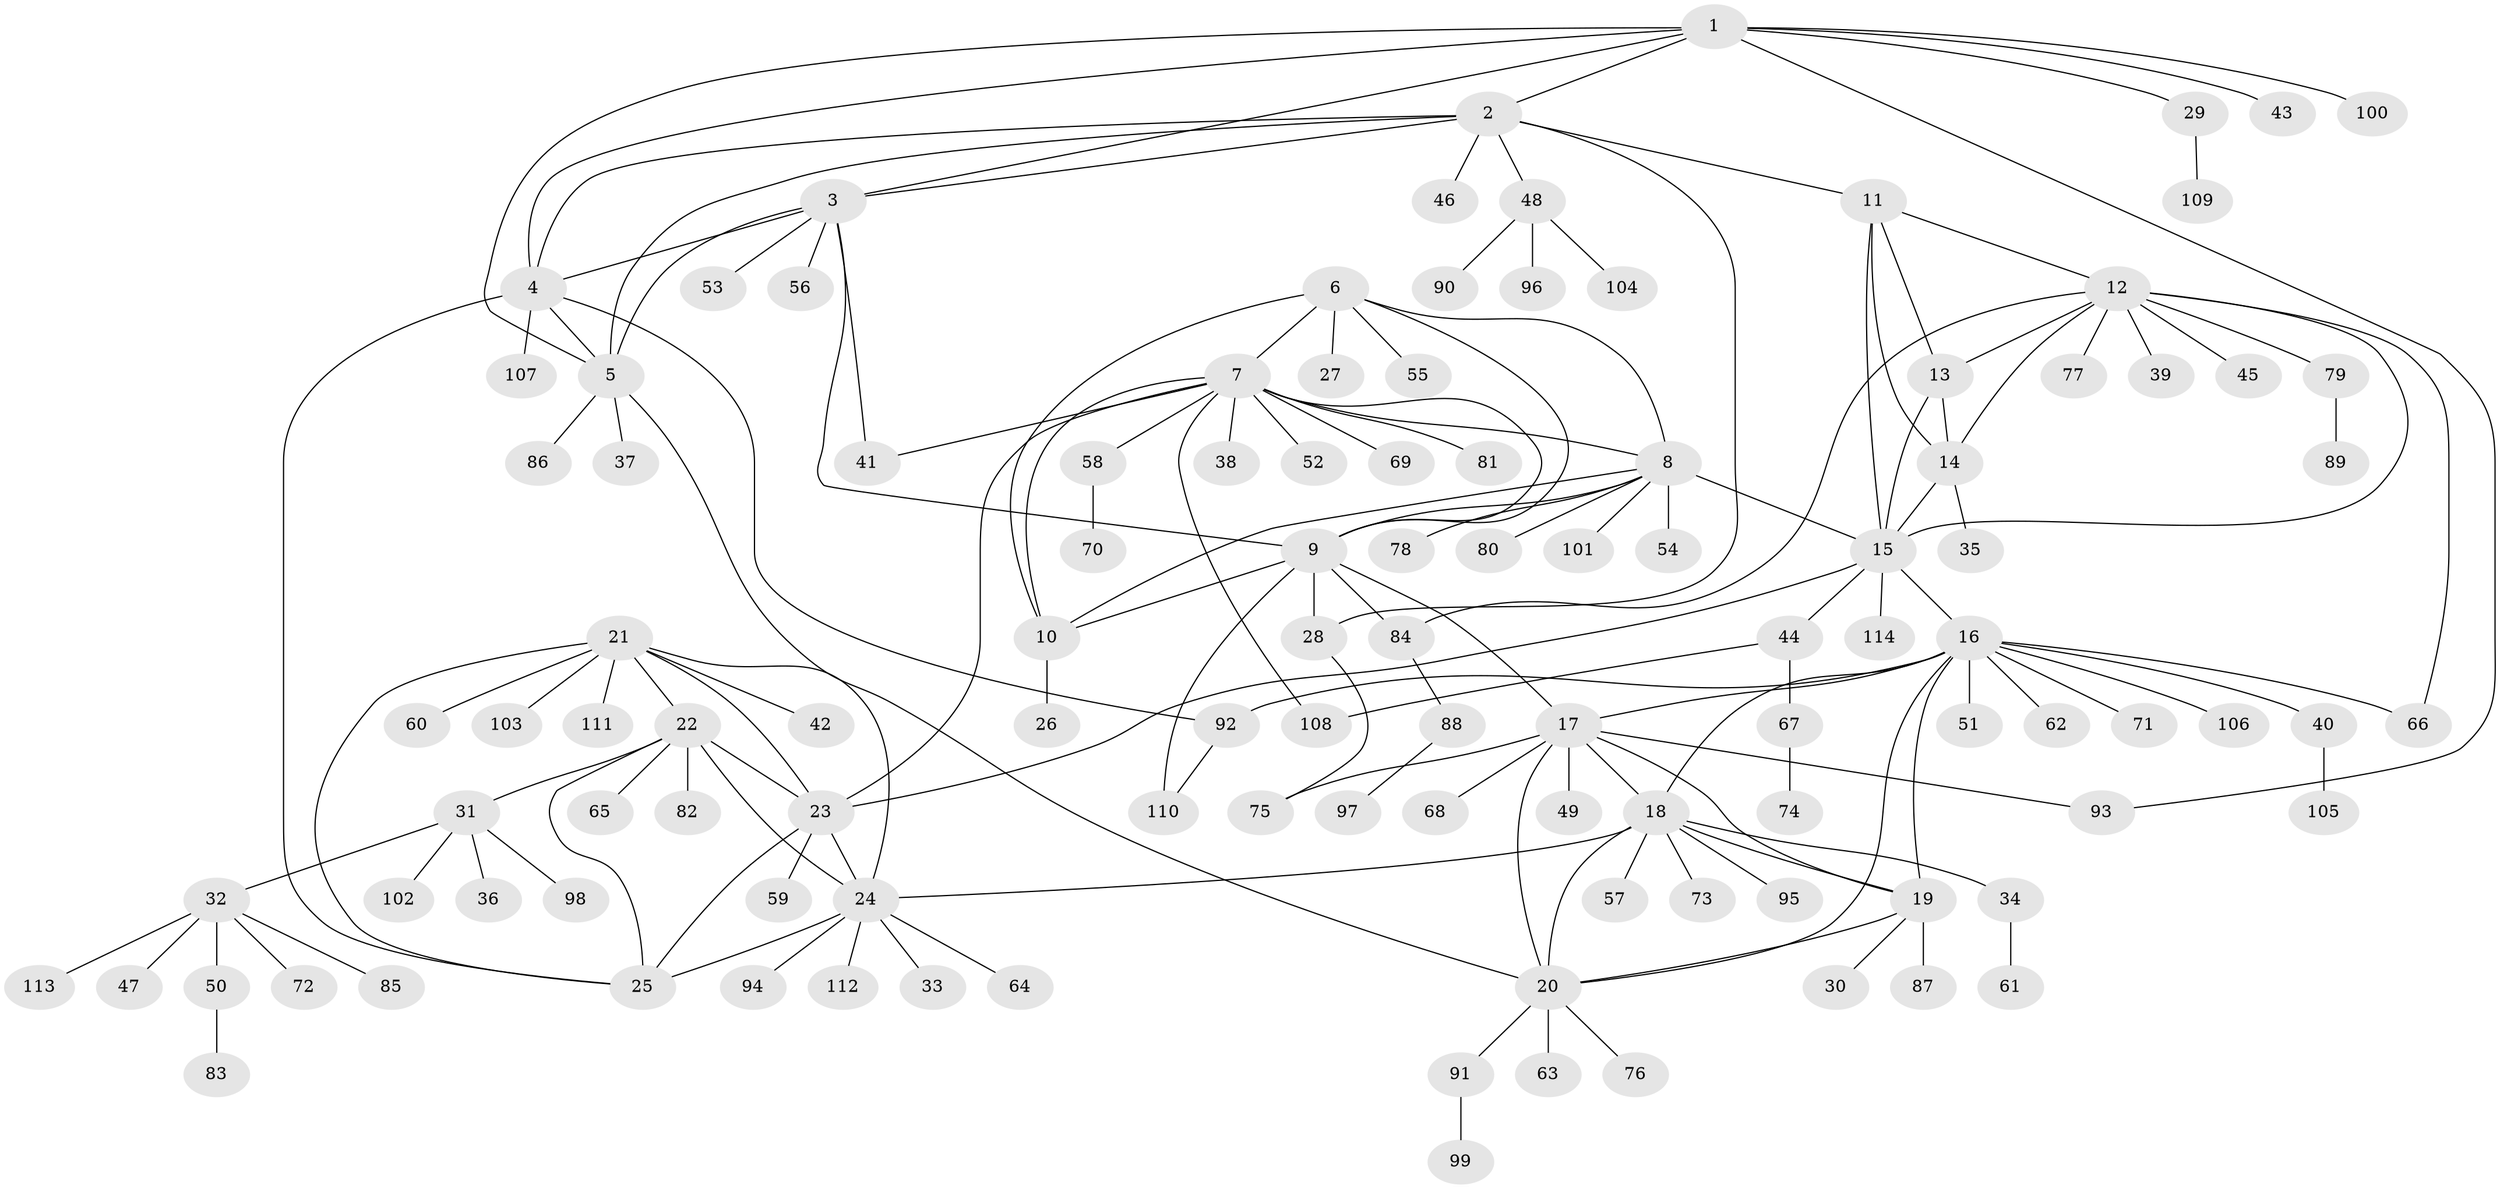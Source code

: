 // coarse degree distribution, {4: 0.029411764705882353, 2: 0.029411764705882353, 1: 0.7058823529411765, 11: 0.029411764705882353, 5: 0.11764705882352941, 6: 0.029411764705882353, 7: 0.029411764705882353, 8: 0.029411764705882353}
// Generated by graph-tools (version 1.1) at 2025/58/03/04/25 21:58:53]
// undirected, 114 vertices, 158 edges
graph export_dot {
graph [start="1"]
  node [color=gray90,style=filled];
  1;
  2;
  3;
  4;
  5;
  6;
  7;
  8;
  9;
  10;
  11;
  12;
  13;
  14;
  15;
  16;
  17;
  18;
  19;
  20;
  21;
  22;
  23;
  24;
  25;
  26;
  27;
  28;
  29;
  30;
  31;
  32;
  33;
  34;
  35;
  36;
  37;
  38;
  39;
  40;
  41;
  42;
  43;
  44;
  45;
  46;
  47;
  48;
  49;
  50;
  51;
  52;
  53;
  54;
  55;
  56;
  57;
  58;
  59;
  60;
  61;
  62;
  63;
  64;
  65;
  66;
  67;
  68;
  69;
  70;
  71;
  72;
  73;
  74;
  75;
  76;
  77;
  78;
  79;
  80;
  81;
  82;
  83;
  84;
  85;
  86;
  87;
  88;
  89;
  90;
  91;
  92;
  93;
  94;
  95;
  96;
  97;
  98;
  99;
  100;
  101;
  102;
  103;
  104;
  105;
  106;
  107;
  108;
  109;
  110;
  111;
  112;
  113;
  114;
  1 -- 2;
  1 -- 3;
  1 -- 4;
  1 -- 5;
  1 -- 29;
  1 -- 43;
  1 -- 93;
  1 -- 100;
  2 -- 3;
  2 -- 4;
  2 -- 5;
  2 -- 11;
  2 -- 28;
  2 -- 46;
  2 -- 48;
  3 -- 4;
  3 -- 5;
  3 -- 9;
  3 -- 41;
  3 -- 53;
  3 -- 56;
  4 -- 5;
  4 -- 25;
  4 -- 92;
  4 -- 107;
  5 -- 20;
  5 -- 37;
  5 -- 86;
  6 -- 7;
  6 -- 8;
  6 -- 9;
  6 -- 10;
  6 -- 27;
  6 -- 55;
  7 -- 8;
  7 -- 9;
  7 -- 10;
  7 -- 23;
  7 -- 38;
  7 -- 41;
  7 -- 52;
  7 -- 58;
  7 -- 69;
  7 -- 81;
  7 -- 108;
  8 -- 9;
  8 -- 10;
  8 -- 15;
  8 -- 54;
  8 -- 78;
  8 -- 80;
  8 -- 101;
  9 -- 10;
  9 -- 17;
  9 -- 28;
  9 -- 84;
  9 -- 110;
  10 -- 26;
  11 -- 12;
  11 -- 13;
  11 -- 14;
  11 -- 15;
  12 -- 13;
  12 -- 14;
  12 -- 15;
  12 -- 39;
  12 -- 45;
  12 -- 66;
  12 -- 77;
  12 -- 79;
  12 -- 84;
  13 -- 14;
  13 -- 15;
  14 -- 15;
  14 -- 35;
  15 -- 16;
  15 -- 23;
  15 -- 44;
  15 -- 114;
  16 -- 17;
  16 -- 18;
  16 -- 19;
  16 -- 20;
  16 -- 40;
  16 -- 51;
  16 -- 62;
  16 -- 66;
  16 -- 71;
  16 -- 92;
  16 -- 106;
  17 -- 18;
  17 -- 19;
  17 -- 20;
  17 -- 49;
  17 -- 68;
  17 -- 75;
  17 -- 93;
  18 -- 19;
  18 -- 20;
  18 -- 24;
  18 -- 34;
  18 -- 57;
  18 -- 73;
  18 -- 95;
  19 -- 20;
  19 -- 30;
  19 -- 87;
  20 -- 63;
  20 -- 76;
  20 -- 91;
  21 -- 22;
  21 -- 23;
  21 -- 24;
  21 -- 25;
  21 -- 42;
  21 -- 60;
  21 -- 103;
  21 -- 111;
  22 -- 23;
  22 -- 24;
  22 -- 25;
  22 -- 31;
  22 -- 65;
  22 -- 82;
  23 -- 24;
  23 -- 25;
  23 -- 59;
  24 -- 25;
  24 -- 33;
  24 -- 64;
  24 -- 94;
  24 -- 112;
  28 -- 75;
  29 -- 109;
  31 -- 32;
  31 -- 36;
  31 -- 98;
  31 -- 102;
  32 -- 47;
  32 -- 50;
  32 -- 72;
  32 -- 85;
  32 -- 113;
  34 -- 61;
  40 -- 105;
  44 -- 67;
  44 -- 108;
  48 -- 90;
  48 -- 96;
  48 -- 104;
  50 -- 83;
  58 -- 70;
  67 -- 74;
  79 -- 89;
  84 -- 88;
  88 -- 97;
  91 -- 99;
  92 -- 110;
}
